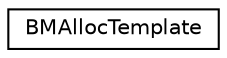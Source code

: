 digraph G
{
  edge [fontname="Helvetica",fontsize="10",labelfontname="Helvetica",labelfontsize="10"];
  node [fontname="Helvetica",fontsize="10",shape=record];
  rankdir=LR;
  Node1 [label="BMAllocTemplate",height=0.2,width=0.4,color="black", fillcolor="white", style="filled",URL="$de/d11/structBMAllocTemplate.html"];
}
